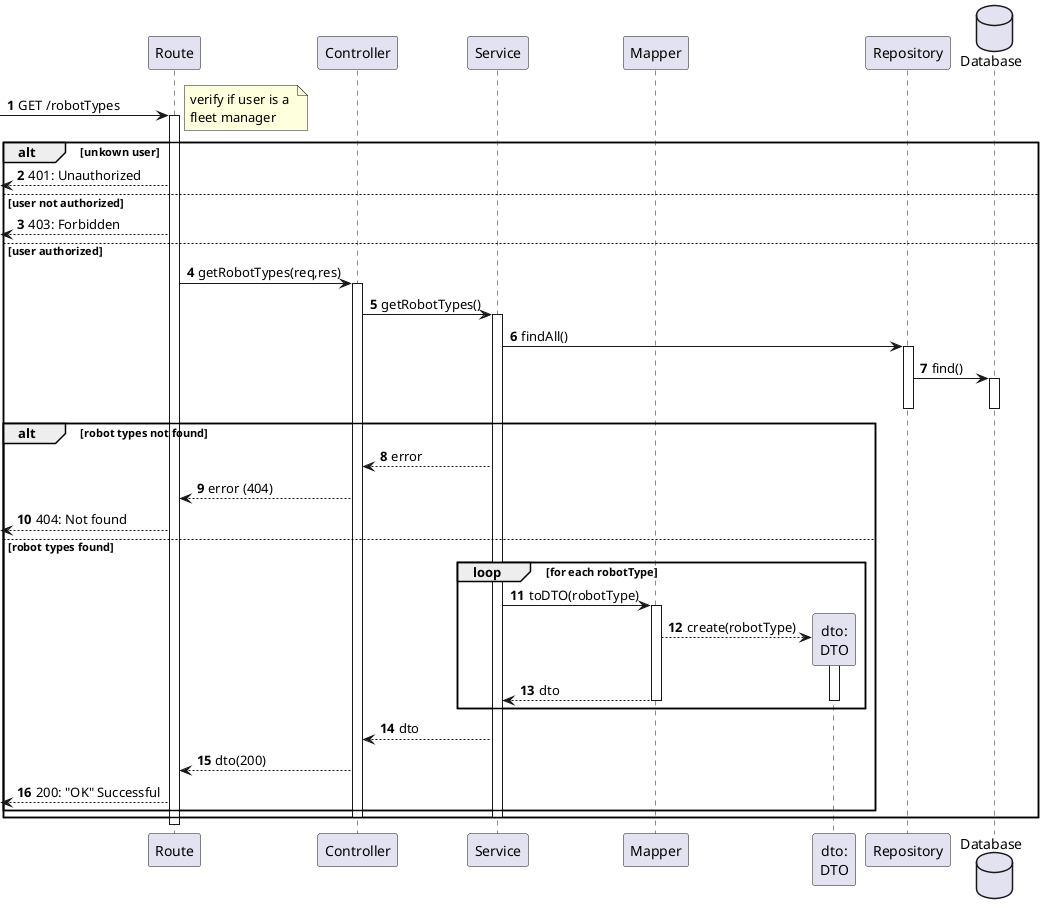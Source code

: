 @startuml
autonumber




participant "Route" as r
participant "Controller" as ctrl
participant "Service" as svc
participant "Mapper" as map
participant "dto:\nDTO" as dto
participant "Repository" as repo
database "Database" as db


[-> r: GET /robotTypes
    activate r
note right : verify if user is a \nfleet manager
    alt unkown user
        [<-- r : 401: Unauthorized
    else user not authorized
        [<-- r : 403: Forbidden
    else user authorized
        r -> ctrl : getRobotTypes(req,res)
        activate ctrl
            ctrl -> svc : getRobotTypes()
            activate svc
                svc -> repo : findAll()
                activate repo
                    repo -> db: find()
                    activate db
                    deactivate db
                deactivate repo

                alt robot types not found
                    svc --> ctrl : error
                    ctrl --> r : error (404)
                    [<-- r : 404: Not found
                else robot types found

                loop for each robotType

                        svc -> map : toDTO(robotType)


                    activate map
                        map --> dto** : create(robotType)
                        activate dto
                            map --> svc : dto
                        deactivate dto
                    deactivate map
                end loop
                    svc --> ctrl : dto
                    ctrl --> r : dto(200)
                    [<-- r : 200: "OK" Successful
                end
            deactivate svc
        deactivate ctrl
        end
    deactivate r

@enduml
